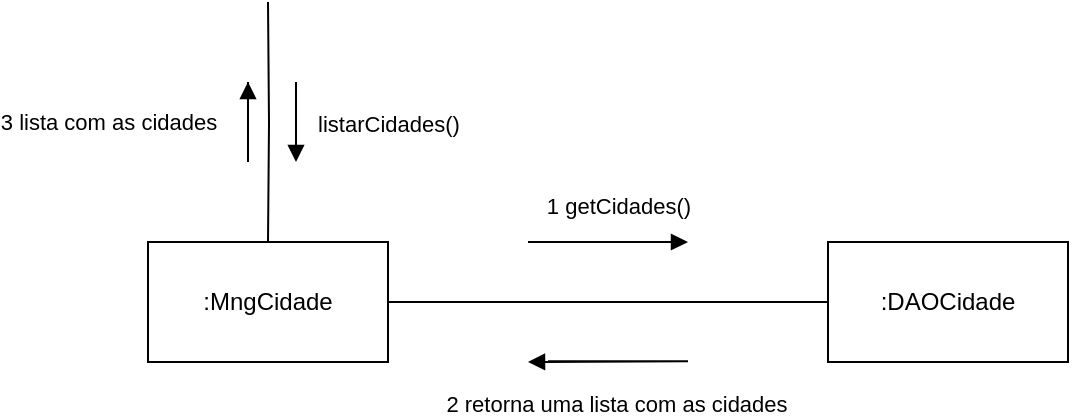 <mxfile version="24.7.7" pages="10">
  <diagram id="5zzG0JV8Nk7geoMTUrKs" name="listarCidades">
    <mxGraphModel dx="639" dy="517" grid="1" gridSize="10" guides="1" tooltips="1" connect="1" arrows="1" fold="1" page="1" pageScale="1" pageWidth="827" pageHeight="1169" math="0" shadow="0">
      <root>
        <mxCell id="0" />
        <mxCell id="1" parent="0" />
        <mxCell id="dj3vKbC7u6DYyHgSpXgB-1" value=":DAOCidade" style="rounded=0;whiteSpace=wrap;html=1;" vertex="1" parent="1">
          <mxGeometry x="680" y="440" width="120" height="60" as="geometry" />
        </mxCell>
        <mxCell id="dj3vKbC7u6DYyHgSpXgB-4" style="edgeStyle=orthogonalEdgeStyle;shape=connector;rounded=0;orthogonalLoop=1;jettySize=auto;html=1;strokeColor=default;align=center;verticalAlign=middle;fontFamily=Helvetica;fontSize=11;fontColor=default;labelBackgroundColor=default;endArrow=none;" edge="1" parent="1" source="dj3vKbC7u6DYyHgSpXgB-8" target="dj3vKbC7u6DYyHgSpXgB-1">
          <mxGeometry relative="1" as="geometry" />
        </mxCell>
        <mxCell id="dj3vKbC7u6DYyHgSpXgB-6" value="" style="group" vertex="1" connectable="0" parent="1">
          <mxGeometry x="340" y="320" width="120" height="180" as="geometry" />
        </mxCell>
        <mxCell id="dj3vKbC7u6DYyHgSpXgB-7" style="edgeStyle=orthogonalEdgeStyle;shape=connector;rounded=0;orthogonalLoop=1;jettySize=auto;html=1;strokeColor=default;align=center;verticalAlign=middle;fontFamily=Helvetica;fontSize=11;fontColor=default;labelBackgroundColor=default;endArrow=none;" edge="1" parent="dj3vKbC7u6DYyHgSpXgB-6" target="dj3vKbC7u6DYyHgSpXgB-8">
          <mxGeometry relative="1" as="geometry">
            <mxPoint x="60" as="sourcePoint" />
            <Array as="points" />
          </mxGeometry>
        </mxCell>
        <mxCell id="dj3vKbC7u6DYyHgSpXgB-8" value="&lt;div&gt;:MngCidade&lt;br&gt;&lt;/div&gt;" style="rounded=0;whiteSpace=wrap;html=1;" vertex="1" parent="dj3vKbC7u6DYyHgSpXgB-6">
          <mxGeometry y="120" width="120" height="60" as="geometry" />
        </mxCell>
        <mxCell id="dj3vKbC7u6DYyHgSpXgB-9" value="" style="endArrow=block;html=1;rounded=0;strokeColor=default;align=center;verticalAlign=middle;fontFamily=Helvetica;fontSize=11;fontColor=default;labelBackgroundColor=default;" edge="1" parent="dj3vKbC7u6DYyHgSpXgB-6">
          <mxGeometry width="50" height="50" relative="1" as="geometry">
            <mxPoint x="74" y="40" as="sourcePoint" />
            <mxPoint x="74" y="80" as="targetPoint" />
          </mxGeometry>
        </mxCell>
        <mxCell id="dj3vKbC7u6DYyHgSpXgB-10" value="listarCidades()" style="edgeLabel;html=1;align=center;verticalAlign=middle;resizable=0;points=[];fontFamily=Helvetica;fontSize=11;fontColor=default;labelBackgroundColor=default;" vertex="1" connectable="0" parent="dj3vKbC7u6DYyHgSpXgB-9">
          <mxGeometry x="-0.279" y="-1" relative="1" as="geometry">
            <mxPoint x="47" y="6" as="offset" />
          </mxGeometry>
        </mxCell>
        <mxCell id="zFyR8AswWAWkfd3C94d1-5" value="" style="endArrow=block;html=1;rounded=0;strokeColor=default;align=center;verticalAlign=middle;fontFamily=Helvetica;fontSize=11;fontColor=default;labelBackgroundColor=default;" edge="1" parent="dj3vKbC7u6DYyHgSpXgB-6">
          <mxGeometry width="50" height="50" relative="1" as="geometry">
            <mxPoint x="50" y="40" as="sourcePoint" />
            <mxPoint x="50" y="40" as="targetPoint" />
            <Array as="points">
              <mxPoint x="50" y="80" />
            </Array>
          </mxGeometry>
        </mxCell>
        <mxCell id="zFyR8AswWAWkfd3C94d1-6" value="&lt;div align=&quot;justify&quot;&gt;3 lista com as cidades&lt;/div&gt;" style="edgeLabel;html=1;align=center;verticalAlign=middle;resizable=0;points=[];fontFamily=Helvetica;fontSize=11;fontColor=default;labelBackgroundColor=default;" vertex="1" connectable="0" parent="zFyR8AswWAWkfd3C94d1-5">
          <mxGeometry x="-0.279" y="-1" relative="1" as="geometry">
            <mxPoint x="-69" y="-9" as="offset" />
          </mxGeometry>
        </mxCell>
        <mxCell id="dj3vKbC7u6DYyHgSpXgB-15" value="" style="endArrow=block;html=1;rounded=0;strokeColor=default;align=center;verticalAlign=middle;fontFamily=Helvetica;fontSize=11;fontColor=default;labelBackgroundColor=default;" edge="1" parent="1">
          <mxGeometry width="50" height="50" relative="1" as="geometry">
            <mxPoint x="530" y="440" as="sourcePoint" />
            <mxPoint x="610" y="440" as="targetPoint" />
          </mxGeometry>
        </mxCell>
        <mxCell id="dj3vKbC7u6DYyHgSpXgB-16" value="1 getCidades()" style="edgeLabel;html=1;align=center;verticalAlign=middle;resizable=0;points=[];fontFamily=Helvetica;fontSize=11;fontColor=default;labelBackgroundColor=default;rotation=0;" vertex="1" connectable="0" parent="dj3vKbC7u6DYyHgSpXgB-15">
          <mxGeometry x="-0.279" y="-1" relative="1" as="geometry">
            <mxPoint x="16" y="-19" as="offset" />
          </mxGeometry>
        </mxCell>
        <mxCell id="zFyR8AswWAWkfd3C94d1-1" value="" style="endArrow=block;html=1;rounded=0;strokeColor=default;align=center;verticalAlign=middle;fontFamily=Helvetica;fontSize=11;fontColor=default;labelBackgroundColor=default;" edge="1" parent="1">
          <mxGeometry width="50" height="50" relative="1" as="geometry">
            <mxPoint x="540" y="499.67" as="sourcePoint" />
            <mxPoint x="530" y="500" as="targetPoint" />
            <Array as="points">
              <mxPoint x="610" y="499.67" />
            </Array>
          </mxGeometry>
        </mxCell>
        <mxCell id="zFyR8AswWAWkfd3C94d1-2" value="&lt;div&gt;2 retorna uma lista com as cidades&lt;/div&gt;" style="edgeLabel;html=1;align=center;verticalAlign=middle;resizable=0;points=[];fontFamily=Helvetica;fontSize=11;fontColor=default;labelBackgroundColor=default;rotation=0;" vertex="1" connectable="0" parent="zFyR8AswWAWkfd3C94d1-1">
          <mxGeometry x="-0.279" y="-1" relative="1" as="geometry">
            <mxPoint x="-20" y="20" as="offset" />
          </mxGeometry>
        </mxCell>
      </root>
    </mxGraphModel>
  </diagram>
  <diagram name="Criar Operador" id="feTvoyzDVtde21yJjW31">
    <mxGraphModel dx="639" dy="517" grid="1" gridSize="10" guides="1" tooltips="1" connect="1" arrows="1" fold="1" page="1" pageScale="1" pageWidth="827" pageHeight="1169" math="0" shadow="0">
      <root>
        <mxCell id="0" />
        <mxCell id="1" parent="0" />
        <mxCell id="czfDMusSNPqsPS4ek511-2" value=":DAOOperador" style="rounded=0;whiteSpace=wrap;html=1;" vertex="1" parent="1">
          <mxGeometry x="680" y="440" width="120" height="60" as="geometry" />
        </mxCell>
        <mxCell id="czfDMusSNPqsPS4ek511-12" style="edgeStyle=orthogonalEdgeStyle;shape=connector;rounded=0;orthogonalLoop=1;jettySize=auto;html=1;strokeColor=default;align=center;verticalAlign=middle;fontFamily=Helvetica;fontSize=11;fontColor=default;labelBackgroundColor=default;endArrow=none;" edge="1" parent="1" source="czfDMusSNPqsPS4ek511-3" target="czfDMusSNPqsPS4ek511-4">
          <mxGeometry relative="1" as="geometry" />
        </mxCell>
        <mxCell id="czfDMusSNPqsPS4ek511-3" value=":Operador" style="rounded=0;whiteSpace=wrap;html=1;" vertex="1" parent="1">
          <mxGeometry x="340" y="640" width="120" height="60" as="geometry" />
        </mxCell>
        <mxCell id="czfDMusSNPqsPS4ek511-10" style="edgeStyle=orthogonalEdgeStyle;shape=connector;rounded=0;orthogonalLoop=1;jettySize=auto;html=1;strokeColor=default;align=center;verticalAlign=middle;fontFamily=Helvetica;fontSize=11;fontColor=default;labelBackgroundColor=default;endArrow=none;" edge="1" parent="1" source="czfDMusSNPqsPS4ek511-4" target="czfDMusSNPqsPS4ek511-2">
          <mxGeometry relative="1" as="geometry" />
        </mxCell>
        <mxCell id="czfDMusSNPqsPS4ek511-21" style="edgeStyle=orthogonalEdgeStyle;shape=connector;rounded=0;orthogonalLoop=1;jettySize=auto;html=1;strokeColor=default;align=center;verticalAlign=middle;fontFamily=Helvetica;fontSize=11;fontColor=default;labelBackgroundColor=default;endArrow=none;" edge="1" parent="1" source="czfDMusSNPqsPS4ek511-19" target="czfDMusSNPqsPS4ek511-4">
          <mxGeometry relative="1" as="geometry" />
        </mxCell>
        <mxCell id="czfDMusSNPqsPS4ek511-19" value="&lt;div&gt;zod:DataValidador&lt;/div&gt;" style="rounded=0;whiteSpace=wrap;html=1;" vertex="1" parent="1">
          <mxGeometry y="440" width="120" height="60" as="geometry" />
        </mxCell>
        <mxCell id="czfDMusSNPqsPS4ek511-22" value="" style="group" vertex="1" connectable="0" parent="1">
          <mxGeometry x="340" y="320" width="120" height="180" as="geometry" />
        </mxCell>
        <mxCell id="czfDMusSNPqsPS4ek511-9" style="edgeStyle=orthogonalEdgeStyle;shape=connector;rounded=0;orthogonalLoop=1;jettySize=auto;html=1;strokeColor=default;align=center;verticalAlign=middle;fontFamily=Helvetica;fontSize=11;fontColor=default;labelBackgroundColor=default;endArrow=none;" edge="1" parent="czfDMusSNPqsPS4ek511-22" target="czfDMusSNPqsPS4ek511-4">
          <mxGeometry relative="1" as="geometry">
            <mxPoint x="60" as="sourcePoint" />
            <Array as="points" />
          </mxGeometry>
        </mxCell>
        <mxCell id="czfDMusSNPqsPS4ek511-4" value="&lt;div&gt;:MngOperador&lt;/div&gt;" style="rounded=0;whiteSpace=wrap;html=1;" vertex="1" parent="czfDMusSNPqsPS4ek511-22">
          <mxGeometry y="120" width="120" height="60" as="geometry" />
        </mxCell>
        <mxCell id="czfDMusSNPqsPS4ek511-17" value="" style="endArrow=block;html=1;rounded=0;strokeColor=default;align=center;verticalAlign=middle;fontFamily=Helvetica;fontSize=11;fontColor=default;labelBackgroundColor=default;" edge="1" parent="czfDMusSNPqsPS4ek511-22">
          <mxGeometry width="50" height="50" relative="1" as="geometry">
            <mxPoint x="74" y="40" as="sourcePoint" />
            <mxPoint x="74" y="80" as="targetPoint" />
          </mxGeometry>
        </mxCell>
        <mxCell id="czfDMusSNPqsPS4ek511-18" value="&amp;nbsp;cadastrarOperador(nome, email, senha, permissoes, cidade)" style="edgeLabel;html=1;align=center;verticalAlign=middle;resizable=0;points=[];fontFamily=Helvetica;fontSize=11;fontColor=default;labelBackgroundColor=default;" vertex="1" connectable="0" parent="czfDMusSNPqsPS4ek511-17">
          <mxGeometry x="-0.279" y="-1" relative="1" as="geometry">
            <mxPoint x="161" y="6" as="offset" />
          </mxGeometry>
        </mxCell>
        <mxCell id="czfDMusSNPqsPS4ek511-27" value="" style="endArrow=block;html=1;rounded=0;strokeColor=default;align=center;verticalAlign=middle;fontFamily=Helvetica;fontSize=11;fontColor=default;labelBackgroundColor=default;" edge="1" parent="1">
          <mxGeometry width="50" height="50" relative="1" as="geometry">
            <mxPoint x="190" y="500" as="sourcePoint" />
            <mxPoint x="270" y="500" as="targetPoint" />
          </mxGeometry>
        </mxCell>
        <mxCell id="czfDMusSNPqsPS4ek511-28" value="1.1 retorna à validação dos dados" style="edgeLabel;html=1;align=center;verticalAlign=middle;resizable=0;points=[];fontFamily=Helvetica;fontSize=11;fontColor=default;labelBackgroundColor=default;" vertex="1" connectable="0" parent="czfDMusSNPqsPS4ek511-27">
          <mxGeometry x="-0.279" y="-1" relative="1" as="geometry">
            <mxPoint x="11" y="19" as="offset" />
          </mxGeometry>
        </mxCell>
        <mxCell id="czfDMusSNPqsPS4ek511-29" value="" style="endArrow=block;html=1;rounded=0;strokeColor=default;align=center;verticalAlign=middle;fontFamily=Helvetica;fontSize=11;fontColor=default;labelBackgroundColor=default;" edge="1" parent="1">
          <mxGeometry width="50" height="50" relative="1" as="geometry">
            <mxPoint x="270" y="439.43" as="sourcePoint" />
            <mxPoint x="190" y="439.43" as="targetPoint" />
          </mxGeometry>
        </mxCell>
        <mxCell id="czfDMusSNPqsPS4ek511-30" value="1 validarDados(nome, email, senha, permissões, cidade)" style="edgeLabel;html=1;align=center;verticalAlign=middle;resizable=0;points=[];fontFamily=Helvetica;fontSize=11;fontColor=default;labelBackgroundColor=default;" vertex="1" connectable="0" parent="czfDMusSNPqsPS4ek511-29">
          <mxGeometry x="-0.279" y="-1" relative="1" as="geometry">
            <mxPoint x="-16" y="-19" as="offset" />
          </mxGeometry>
        </mxCell>
        <mxCell id="czfDMusSNPqsPS4ek511-31" value="" style="endArrow=block;html=1;rounded=0;strokeColor=default;align=center;verticalAlign=middle;fontFamily=Helvetica;fontSize=11;fontColor=default;labelBackgroundColor=default;" edge="1" parent="1">
          <mxGeometry width="50" height="50" relative="1" as="geometry">
            <mxPoint x="530" y="439.67" as="sourcePoint" />
            <mxPoint x="610" y="439.67" as="targetPoint" />
          </mxGeometry>
        </mxCell>
        <mxCell id="czfDMusSNPqsPS4ek511-32" value="2 op = criar()" style="edgeLabel;html=1;align=center;verticalAlign=middle;resizable=0;points=[];fontFamily=Helvetica;fontSize=11;fontColor=default;labelBackgroundColor=default;rotation=0;" vertex="1" connectable="0" parent="czfDMusSNPqsPS4ek511-31">
          <mxGeometry x="-0.279" y="-1" relative="1" as="geometry">
            <mxPoint x="16" y="-19" as="offset" />
          </mxGeometry>
        </mxCell>
        <mxCell id="czfDMusSNPqsPS4ek511-33" value="" style="endArrow=block;html=1;rounded=0;strokeColor=default;align=center;verticalAlign=middle;fontFamily=Helvetica;fontSize=11;fontColor=default;labelBackgroundColor=default;" edge="1" parent="1">
          <mxGeometry width="50" height="50" relative="1" as="geometry">
            <mxPoint x="440" y="530" as="sourcePoint" />
            <mxPoint x="440" y="610" as="targetPoint" />
          </mxGeometry>
        </mxCell>
        <mxCell id="czfDMusSNPqsPS4ek511-35" value="&lt;div align=&quot;justify&quot;&gt;3 &lt;span data-lucid-content=&quot;{&amp;quot;t&amp;quot;:&amp;quot;+ getNome(): String \n+ setNome(nome: String): void\n+ getEmail(): String \n+ setEmail(email: String): void\n+ getSenha(): String\n+ setSenha(senha: String): void\n+ getNivel(): String\n+ setNivel(nivel: String): void   &amp;quot;,&amp;quot;m&amp;quot;:[{&amp;quot;s&amp;quot;:0,&amp;quot;n&amp;quot;:&amp;quot;a&amp;quot;,&amp;quot;v&amp;quot;:&amp;quot;left&amp;quot;},{&amp;quot;s&amp;quot;:21,&amp;quot;n&amp;quot;:&amp;quot;a&amp;quot;,&amp;quot;v&amp;quot;:&amp;quot;left&amp;quot;},{&amp;quot;s&amp;quot;:51,&amp;quot;n&amp;quot;:&amp;quot;a&amp;quot;,&amp;quot;v&amp;quot;:&amp;quot;left&amp;quot;},{&amp;quot;s&amp;quot;:73,&amp;quot;n&amp;quot;:&amp;quot;a&amp;quot;,&amp;quot;v&amp;quot;:&amp;quot;left&amp;quot;},{&amp;quot;s&amp;quot;:105,&amp;quot;n&amp;quot;:&amp;quot;a&amp;quot;,&amp;quot;v&amp;quot;:&amp;quot;left&amp;quot;},{&amp;quot;s&amp;quot;:126,&amp;quot;n&amp;quot;:&amp;quot;a&amp;quot;,&amp;quot;v&amp;quot;:&amp;quot;left&amp;quot;},{&amp;quot;s&amp;quot;:158,&amp;quot;n&amp;quot;:&amp;quot;a&amp;quot;,&amp;quot;v&amp;quot;:&amp;quot;left&amp;quot;},{&amp;quot;s&amp;quot;:179,&amp;quot;n&amp;quot;:&amp;quot;a&amp;quot;,&amp;quot;v&amp;quot;:&amp;quot;left&amp;quot;}]}&quot; data-lucid-type=&quot;application/vnd.lucid.text&quot;&gt;&lt;span&gt;setNome(nome)&lt;/span&gt;&lt;span&gt;&lt;/span&gt;&lt;span&gt;&lt;br&gt;&lt;/span&gt;&lt;/span&gt;&lt;/div&gt;&lt;div align=&quot;justify&quot;&gt;&lt;span data-lucid-content=&quot;{&amp;quot;t&amp;quot;:&amp;quot;+ getNome(): String \n+ setNome(nome: String): void\n+ getEmail(): String \n+ setEmail(email: String): void\n+ getSenha(): String\n+ setSenha(senha: String): void\n+ getNivel(): String\n+ setNivel(nivel: String): void   &amp;quot;,&amp;quot;m&amp;quot;:[{&amp;quot;s&amp;quot;:0,&amp;quot;n&amp;quot;:&amp;quot;a&amp;quot;,&amp;quot;v&amp;quot;:&amp;quot;left&amp;quot;},{&amp;quot;s&amp;quot;:21,&amp;quot;n&amp;quot;:&amp;quot;a&amp;quot;,&amp;quot;v&amp;quot;:&amp;quot;left&amp;quot;},{&amp;quot;s&amp;quot;:51,&amp;quot;n&amp;quot;:&amp;quot;a&amp;quot;,&amp;quot;v&amp;quot;:&amp;quot;left&amp;quot;},{&amp;quot;s&amp;quot;:73,&amp;quot;n&amp;quot;:&amp;quot;a&amp;quot;,&amp;quot;v&amp;quot;:&amp;quot;left&amp;quot;},{&amp;quot;s&amp;quot;:105,&amp;quot;n&amp;quot;:&amp;quot;a&amp;quot;,&amp;quot;v&amp;quot;:&amp;quot;left&amp;quot;},{&amp;quot;s&amp;quot;:126,&amp;quot;n&amp;quot;:&amp;quot;a&amp;quot;,&amp;quot;v&amp;quot;:&amp;quot;left&amp;quot;},{&amp;quot;s&amp;quot;:158,&amp;quot;n&amp;quot;:&amp;quot;a&amp;quot;,&amp;quot;v&amp;quot;:&amp;quot;left&amp;quot;},{&amp;quot;s&amp;quot;:179,&amp;quot;n&amp;quot;:&amp;quot;a&amp;quot;,&amp;quot;v&amp;quot;:&amp;quot;left&amp;quot;}]}&quot; data-lucid-type=&quot;application/vnd.lucid.text&quot;&gt;&lt;span&gt;4 setEmail(email)&lt;/span&gt;&lt;span&gt;&lt;/span&gt;&lt;/span&gt;&lt;/div&gt;&lt;div align=&quot;justify&quot;&gt;&lt;span data-lucid-content=&quot;{&amp;quot;t&amp;quot;:&amp;quot;+ getNome(): String \n+ setNome(nome: String): void\n+ getEmail(): String \n+ setEmail(email: String): void\n+ getSenha(): String\n+ setSenha(senha: String): void\n+ getNivel(): String\n+ setNivel(nivel: String): void   &amp;quot;,&amp;quot;m&amp;quot;:[{&amp;quot;s&amp;quot;:0,&amp;quot;n&amp;quot;:&amp;quot;a&amp;quot;,&amp;quot;v&amp;quot;:&amp;quot;left&amp;quot;},{&amp;quot;s&amp;quot;:21,&amp;quot;n&amp;quot;:&amp;quot;a&amp;quot;,&amp;quot;v&amp;quot;:&amp;quot;left&amp;quot;},{&amp;quot;s&amp;quot;:51,&amp;quot;n&amp;quot;:&amp;quot;a&amp;quot;,&amp;quot;v&amp;quot;:&amp;quot;left&amp;quot;},{&amp;quot;s&amp;quot;:73,&amp;quot;n&amp;quot;:&amp;quot;a&amp;quot;,&amp;quot;v&amp;quot;:&amp;quot;left&amp;quot;},{&amp;quot;s&amp;quot;:105,&amp;quot;n&amp;quot;:&amp;quot;a&amp;quot;,&amp;quot;v&amp;quot;:&amp;quot;left&amp;quot;},{&amp;quot;s&amp;quot;:126,&amp;quot;n&amp;quot;:&amp;quot;a&amp;quot;,&amp;quot;v&amp;quot;:&amp;quot;left&amp;quot;},{&amp;quot;s&amp;quot;:158,&amp;quot;n&amp;quot;:&amp;quot;a&amp;quot;,&amp;quot;v&amp;quot;:&amp;quot;left&amp;quot;},{&amp;quot;s&amp;quot;:179,&amp;quot;n&amp;quot;:&amp;quot;a&amp;quot;,&amp;quot;v&amp;quot;:&amp;quot;left&amp;quot;}]}&quot; data-lucid-type=&quot;application/vnd.lucid.text&quot;&gt;&lt;span&gt;&lt;/span&gt;&lt;/span&gt;&lt;/div&gt;&lt;div align=&quot;justify&quot;&gt;&lt;span data-lucid-content=&quot;{&amp;quot;t&amp;quot;:&amp;quot;+ getNome(): String \n+ setNome(nome: String): void\n+ getEmail(): String \n+ setEmail(email: String): void\n+ getSenha(): String\n+ setSenha(senha: String): void\n+ getNivel(): String\n+ setNivel(nivel: String): void   &amp;quot;,&amp;quot;m&amp;quot;:[{&amp;quot;s&amp;quot;:0,&amp;quot;n&amp;quot;:&amp;quot;a&amp;quot;,&amp;quot;v&amp;quot;:&amp;quot;left&amp;quot;},{&amp;quot;s&amp;quot;:21,&amp;quot;n&amp;quot;:&amp;quot;a&amp;quot;,&amp;quot;v&amp;quot;:&amp;quot;left&amp;quot;},{&amp;quot;s&amp;quot;:51,&amp;quot;n&amp;quot;:&amp;quot;a&amp;quot;,&amp;quot;v&amp;quot;:&amp;quot;left&amp;quot;},{&amp;quot;s&amp;quot;:73,&amp;quot;n&amp;quot;:&amp;quot;a&amp;quot;,&amp;quot;v&amp;quot;:&amp;quot;left&amp;quot;},{&amp;quot;s&amp;quot;:105,&amp;quot;n&amp;quot;:&amp;quot;a&amp;quot;,&amp;quot;v&amp;quot;:&amp;quot;left&amp;quot;},{&amp;quot;s&amp;quot;:126,&amp;quot;n&amp;quot;:&amp;quot;a&amp;quot;,&amp;quot;v&amp;quot;:&amp;quot;left&amp;quot;},{&amp;quot;s&amp;quot;:158,&amp;quot;n&amp;quot;:&amp;quot;a&amp;quot;,&amp;quot;v&amp;quot;:&amp;quot;left&amp;quot;},{&amp;quot;s&amp;quot;:179,&amp;quot;n&amp;quot;:&amp;quot;a&amp;quot;,&amp;quot;v&amp;quot;:&amp;quot;left&amp;quot;}]}&quot; data-lucid-type=&quot;application/vnd.lucid.text&quot;&gt;&lt;span&gt;5 setSenha(senha)&lt;/span&gt;&lt;span&gt;&lt;/span&gt;&lt;/span&gt;&lt;br&gt;&lt;span data-lucid-content=&quot;{&amp;quot;t&amp;quot;:&amp;quot;+ getNome(): String \n+ setNome(nome: String): void\n+ getEmail(): String \n+ setEmail(email: String): void\n+ getSenha(): String\n+ setSenha(senha: String): void\n+ getNivel(): String\n+ setNivel(nivel: String): void   &amp;quot;,&amp;quot;m&amp;quot;:[{&amp;quot;s&amp;quot;:0,&amp;quot;n&amp;quot;:&amp;quot;a&amp;quot;,&amp;quot;v&amp;quot;:&amp;quot;left&amp;quot;},{&amp;quot;s&amp;quot;:21,&amp;quot;n&amp;quot;:&amp;quot;a&amp;quot;,&amp;quot;v&amp;quot;:&amp;quot;left&amp;quot;},{&amp;quot;s&amp;quot;:51,&amp;quot;n&amp;quot;:&amp;quot;a&amp;quot;,&amp;quot;v&amp;quot;:&amp;quot;left&amp;quot;},{&amp;quot;s&amp;quot;:73,&amp;quot;n&amp;quot;:&amp;quot;a&amp;quot;,&amp;quot;v&amp;quot;:&amp;quot;left&amp;quot;},{&amp;quot;s&amp;quot;:105,&amp;quot;n&amp;quot;:&amp;quot;a&amp;quot;,&amp;quot;v&amp;quot;:&amp;quot;left&amp;quot;},{&amp;quot;s&amp;quot;:126,&amp;quot;n&amp;quot;:&amp;quot;a&amp;quot;,&amp;quot;v&amp;quot;:&amp;quot;left&amp;quot;},{&amp;quot;s&amp;quot;:158,&amp;quot;n&amp;quot;:&amp;quot;a&amp;quot;,&amp;quot;v&amp;quot;:&amp;quot;left&amp;quot;},{&amp;quot;s&amp;quot;:179,&amp;quot;n&amp;quot;:&amp;quot;a&amp;quot;,&amp;quot;v&amp;quot;:&amp;quot;left&amp;quot;}]}&quot; data-lucid-type=&quot;application/vnd.lucid.text&quot;&gt;&lt;span&gt;&lt;/span&gt;&lt;span&gt;6 setPermissoes(permissoes)   &lt;/span&gt;&lt;/span&gt;&lt;/div&gt;" style="edgeLabel;html=1;align=left;verticalAlign=middle;resizable=0;points=[];fontFamily=Helvetica;fontSize=11;fontColor=default;labelBackgroundColor=default;" vertex="1" connectable="0" parent="czfDMusSNPqsPS4ek511-33">
          <mxGeometry x="-0.425" y="-1" relative="1" as="geometry">
            <mxPoint x="11" y="17" as="offset" />
          </mxGeometry>
        </mxCell>
        <mxCell id="_luIgHaWr85krL77kOE6-1" value="" style="endArrow=block;html=1;rounded=0;strokeColor=default;align=center;verticalAlign=middle;fontFamily=Helvetica;fontSize=11;fontColor=default;labelBackgroundColor=default;" edge="1" parent="1">
          <mxGeometry width="50" height="50" relative="1" as="geometry">
            <mxPoint x="440" y="530" as="sourcePoint" />
            <mxPoint x="440" y="610" as="targetPoint" />
          </mxGeometry>
        </mxCell>
        <mxCell id="_luIgHaWr85krL77kOE6-2" value="&lt;div align=&quot;justify&quot;&gt;3 &lt;span data-lucid-content=&quot;{&amp;quot;t&amp;quot;:&amp;quot;+ getNome(): String \n+ setNome(nome: String): void\n+ getEmail(): String \n+ setEmail(email: String): void\n+ getSenha(): String\n+ setSenha(senha: String): void\n+ getNivel(): String\n+ setNivel(nivel: String): void   &amp;quot;,&amp;quot;m&amp;quot;:[{&amp;quot;s&amp;quot;:0,&amp;quot;n&amp;quot;:&amp;quot;a&amp;quot;,&amp;quot;v&amp;quot;:&amp;quot;left&amp;quot;},{&amp;quot;s&amp;quot;:21,&amp;quot;n&amp;quot;:&amp;quot;a&amp;quot;,&amp;quot;v&amp;quot;:&amp;quot;left&amp;quot;},{&amp;quot;s&amp;quot;:51,&amp;quot;n&amp;quot;:&amp;quot;a&amp;quot;,&amp;quot;v&amp;quot;:&amp;quot;left&amp;quot;},{&amp;quot;s&amp;quot;:73,&amp;quot;n&amp;quot;:&amp;quot;a&amp;quot;,&amp;quot;v&amp;quot;:&amp;quot;left&amp;quot;},{&amp;quot;s&amp;quot;:105,&amp;quot;n&amp;quot;:&amp;quot;a&amp;quot;,&amp;quot;v&amp;quot;:&amp;quot;left&amp;quot;},{&amp;quot;s&amp;quot;:126,&amp;quot;n&amp;quot;:&amp;quot;a&amp;quot;,&amp;quot;v&amp;quot;:&amp;quot;left&amp;quot;},{&amp;quot;s&amp;quot;:158,&amp;quot;n&amp;quot;:&amp;quot;a&amp;quot;,&amp;quot;v&amp;quot;:&amp;quot;left&amp;quot;},{&amp;quot;s&amp;quot;:179,&amp;quot;n&amp;quot;:&amp;quot;a&amp;quot;,&amp;quot;v&amp;quot;:&amp;quot;left&amp;quot;}]}&quot; data-lucid-type=&quot;application/vnd.lucid.text&quot;&gt;&lt;span&gt;setNome(nome)&lt;/span&gt;&lt;span&gt;&lt;/span&gt;&lt;span&gt;&lt;br&gt;&lt;/span&gt;&lt;/span&gt;&lt;/div&gt;&lt;div align=&quot;justify&quot;&gt;&lt;span data-lucid-content=&quot;{&amp;quot;t&amp;quot;:&amp;quot;+ getNome(): String \n+ setNome(nome: String): void\n+ getEmail(): String \n+ setEmail(email: String): void\n+ getSenha(): String\n+ setSenha(senha: String): void\n+ getNivel(): String\n+ setNivel(nivel: String): void   &amp;quot;,&amp;quot;m&amp;quot;:[{&amp;quot;s&amp;quot;:0,&amp;quot;n&amp;quot;:&amp;quot;a&amp;quot;,&amp;quot;v&amp;quot;:&amp;quot;left&amp;quot;},{&amp;quot;s&amp;quot;:21,&amp;quot;n&amp;quot;:&amp;quot;a&amp;quot;,&amp;quot;v&amp;quot;:&amp;quot;left&amp;quot;},{&amp;quot;s&amp;quot;:51,&amp;quot;n&amp;quot;:&amp;quot;a&amp;quot;,&amp;quot;v&amp;quot;:&amp;quot;left&amp;quot;},{&amp;quot;s&amp;quot;:73,&amp;quot;n&amp;quot;:&amp;quot;a&amp;quot;,&amp;quot;v&amp;quot;:&amp;quot;left&amp;quot;},{&amp;quot;s&amp;quot;:105,&amp;quot;n&amp;quot;:&amp;quot;a&amp;quot;,&amp;quot;v&amp;quot;:&amp;quot;left&amp;quot;},{&amp;quot;s&amp;quot;:126,&amp;quot;n&amp;quot;:&amp;quot;a&amp;quot;,&amp;quot;v&amp;quot;:&amp;quot;left&amp;quot;},{&amp;quot;s&amp;quot;:158,&amp;quot;n&amp;quot;:&amp;quot;a&amp;quot;,&amp;quot;v&amp;quot;:&amp;quot;left&amp;quot;},{&amp;quot;s&amp;quot;:179,&amp;quot;n&amp;quot;:&amp;quot;a&amp;quot;,&amp;quot;v&amp;quot;:&amp;quot;left&amp;quot;}]}&quot; data-lucid-type=&quot;application/vnd.lucid.text&quot;&gt;&lt;span&gt;4 setEmail(email)&lt;/span&gt;&lt;span&gt;&lt;/span&gt;&lt;/span&gt;&lt;/div&gt;&lt;div align=&quot;justify&quot;&gt;&lt;span data-lucid-content=&quot;{&amp;quot;t&amp;quot;:&amp;quot;+ getNome(): String \n+ setNome(nome: String): void\n+ getEmail(): String \n+ setEmail(email: String): void\n+ getSenha(): String\n+ setSenha(senha: String): void\n+ getNivel(): String\n+ setNivel(nivel: String): void   &amp;quot;,&amp;quot;m&amp;quot;:[{&amp;quot;s&amp;quot;:0,&amp;quot;n&amp;quot;:&amp;quot;a&amp;quot;,&amp;quot;v&amp;quot;:&amp;quot;left&amp;quot;},{&amp;quot;s&amp;quot;:21,&amp;quot;n&amp;quot;:&amp;quot;a&amp;quot;,&amp;quot;v&amp;quot;:&amp;quot;left&amp;quot;},{&amp;quot;s&amp;quot;:51,&amp;quot;n&amp;quot;:&amp;quot;a&amp;quot;,&amp;quot;v&amp;quot;:&amp;quot;left&amp;quot;},{&amp;quot;s&amp;quot;:73,&amp;quot;n&amp;quot;:&amp;quot;a&amp;quot;,&amp;quot;v&amp;quot;:&amp;quot;left&amp;quot;},{&amp;quot;s&amp;quot;:105,&amp;quot;n&amp;quot;:&amp;quot;a&amp;quot;,&amp;quot;v&amp;quot;:&amp;quot;left&amp;quot;},{&amp;quot;s&amp;quot;:126,&amp;quot;n&amp;quot;:&amp;quot;a&amp;quot;,&amp;quot;v&amp;quot;:&amp;quot;left&amp;quot;},{&amp;quot;s&amp;quot;:158,&amp;quot;n&amp;quot;:&amp;quot;a&amp;quot;,&amp;quot;v&amp;quot;:&amp;quot;left&amp;quot;},{&amp;quot;s&amp;quot;:179,&amp;quot;n&amp;quot;:&amp;quot;a&amp;quot;,&amp;quot;v&amp;quot;:&amp;quot;left&amp;quot;}]}&quot; data-lucid-type=&quot;application/vnd.lucid.text&quot;&gt;&lt;span&gt;&lt;/span&gt;&lt;/span&gt;&lt;/div&gt;&lt;div align=&quot;justify&quot;&gt;&lt;span data-lucid-content=&quot;{&amp;quot;t&amp;quot;:&amp;quot;+ getNome(): String \n+ setNome(nome: String): void\n+ getEmail(): String \n+ setEmail(email: String): void\n+ getSenha(): String\n+ setSenha(senha: String): void\n+ getNivel(): String\n+ setNivel(nivel: String): void   &amp;quot;,&amp;quot;m&amp;quot;:[{&amp;quot;s&amp;quot;:0,&amp;quot;n&amp;quot;:&amp;quot;a&amp;quot;,&amp;quot;v&amp;quot;:&amp;quot;left&amp;quot;},{&amp;quot;s&amp;quot;:21,&amp;quot;n&amp;quot;:&amp;quot;a&amp;quot;,&amp;quot;v&amp;quot;:&amp;quot;left&amp;quot;},{&amp;quot;s&amp;quot;:51,&amp;quot;n&amp;quot;:&amp;quot;a&amp;quot;,&amp;quot;v&amp;quot;:&amp;quot;left&amp;quot;},{&amp;quot;s&amp;quot;:73,&amp;quot;n&amp;quot;:&amp;quot;a&amp;quot;,&amp;quot;v&amp;quot;:&amp;quot;left&amp;quot;},{&amp;quot;s&amp;quot;:105,&amp;quot;n&amp;quot;:&amp;quot;a&amp;quot;,&amp;quot;v&amp;quot;:&amp;quot;left&amp;quot;},{&amp;quot;s&amp;quot;:126,&amp;quot;n&amp;quot;:&amp;quot;a&amp;quot;,&amp;quot;v&amp;quot;:&amp;quot;left&amp;quot;},{&amp;quot;s&amp;quot;:158,&amp;quot;n&amp;quot;:&amp;quot;a&amp;quot;,&amp;quot;v&amp;quot;:&amp;quot;left&amp;quot;},{&amp;quot;s&amp;quot;:179,&amp;quot;n&amp;quot;:&amp;quot;a&amp;quot;,&amp;quot;v&amp;quot;:&amp;quot;left&amp;quot;}]}&quot; data-lucid-type=&quot;application/vnd.lucid.text&quot;&gt;&lt;span&gt;5 setSenha(senha)&lt;/span&gt;&lt;span&gt;&lt;/span&gt;&lt;/span&gt;&lt;br&gt;&lt;span data-lucid-content=&quot;{&amp;quot;t&amp;quot;:&amp;quot;+ getNome(): String \n+ setNome(nome: String): void\n+ getEmail(): String \n+ setEmail(email: String): void\n+ getSenha(): String\n+ setSenha(senha: String): void\n+ getNivel(): String\n+ setNivel(nivel: String): void   &amp;quot;,&amp;quot;m&amp;quot;:[{&amp;quot;s&amp;quot;:0,&amp;quot;n&amp;quot;:&amp;quot;a&amp;quot;,&amp;quot;v&amp;quot;:&amp;quot;left&amp;quot;},{&amp;quot;s&amp;quot;:21,&amp;quot;n&amp;quot;:&amp;quot;a&amp;quot;,&amp;quot;v&amp;quot;:&amp;quot;left&amp;quot;},{&amp;quot;s&amp;quot;:51,&amp;quot;n&amp;quot;:&amp;quot;a&amp;quot;,&amp;quot;v&amp;quot;:&amp;quot;left&amp;quot;},{&amp;quot;s&amp;quot;:73,&amp;quot;n&amp;quot;:&amp;quot;a&amp;quot;,&amp;quot;v&amp;quot;:&amp;quot;left&amp;quot;},{&amp;quot;s&amp;quot;:105,&amp;quot;n&amp;quot;:&amp;quot;a&amp;quot;,&amp;quot;v&amp;quot;:&amp;quot;left&amp;quot;},{&amp;quot;s&amp;quot;:126,&amp;quot;n&amp;quot;:&amp;quot;a&amp;quot;,&amp;quot;v&amp;quot;:&amp;quot;left&amp;quot;},{&amp;quot;s&amp;quot;:158,&amp;quot;n&amp;quot;:&amp;quot;a&amp;quot;,&amp;quot;v&amp;quot;:&amp;quot;left&amp;quot;},{&amp;quot;s&amp;quot;:179,&amp;quot;n&amp;quot;:&amp;quot;a&amp;quot;,&amp;quot;v&amp;quot;:&amp;quot;left&amp;quot;}]}&quot; data-lucid-type=&quot;application/vnd.lucid.text&quot;&gt;&lt;span&gt;&lt;/span&gt;&lt;span&gt;6 setPermissoes(permissoes)   &lt;/span&gt;&lt;/span&gt;&lt;/div&gt;" style="edgeLabel;html=1;align=left;verticalAlign=middle;resizable=0;points=[];fontFamily=Helvetica;fontSize=11;fontColor=default;labelBackgroundColor=default;" vertex="1" connectable="0" parent="_luIgHaWr85krL77kOE6-1">
          <mxGeometry x="-0.425" y="-1" relative="1" as="geometry">
            <mxPoint x="11" y="17" as="offset" />
          </mxGeometry>
        </mxCell>
      </root>
    </mxGraphModel>
  </diagram>
  <diagram id="BBkqI_8l-2A9AX1yqHWt" name="buscar Por Nome">
    <mxGraphModel dx="926" dy="749" grid="1" gridSize="10" guides="1" tooltips="1" connect="1" arrows="1" fold="1" page="1" pageScale="1" pageWidth="827" pageHeight="1169" math="0" shadow="0">
      <root>
        <mxCell id="0" />
        <mxCell id="1" parent="0" />
        <mxCell id="gZbP_UOVd2OpedPkxpN8-1" value=":DAOGestante" style="rounded=0;whiteSpace=wrap;html=1;" vertex="1" parent="1">
          <mxGeometry x="500" y="430" width="120" height="60" as="geometry" />
        </mxCell>
        <mxCell id="gZbP_UOVd2OpedPkxpN8-2" style="edgeStyle=orthogonalEdgeStyle;shape=connector;rounded=0;orthogonalLoop=1;jettySize=auto;html=1;strokeColor=default;align=center;verticalAlign=middle;fontFamily=Helvetica;fontSize=11;fontColor=default;labelBackgroundColor=default;endArrow=none;" edge="1" parent="1" source="gZbP_UOVd2OpedPkxpN8-5" target="gZbP_UOVd2OpedPkxpN8-1">
          <mxGeometry relative="1" as="geometry" />
        </mxCell>
        <mxCell id="gZbP_UOVd2OpedPkxpN8-3" value="" style="group" vertex="1" connectable="0" parent="1">
          <mxGeometry x="160" y="310" width="120" height="180" as="geometry" />
        </mxCell>
        <mxCell id="gZbP_UOVd2OpedPkxpN8-4" style="edgeStyle=orthogonalEdgeStyle;shape=connector;rounded=0;orthogonalLoop=1;jettySize=auto;html=1;strokeColor=default;align=center;verticalAlign=middle;fontFamily=Helvetica;fontSize=11;fontColor=default;labelBackgroundColor=default;endArrow=none;" edge="1" parent="gZbP_UOVd2OpedPkxpN8-3" target="gZbP_UOVd2OpedPkxpN8-5">
          <mxGeometry relative="1" as="geometry">
            <mxPoint x="60" as="sourcePoint" />
            <Array as="points" />
          </mxGeometry>
        </mxCell>
        <mxCell id="gZbP_UOVd2OpedPkxpN8-5" value="&lt;div&gt;:MngGestante&lt;br&gt;&lt;/div&gt;" style="rounded=0;whiteSpace=wrap;html=1;" vertex="1" parent="gZbP_UOVd2OpedPkxpN8-3">
          <mxGeometry y="120" width="120" height="60" as="geometry" />
        </mxCell>
        <mxCell id="gZbP_UOVd2OpedPkxpN8-6" value="" style="endArrow=block;html=1;rounded=0;strokeColor=default;align=center;verticalAlign=middle;fontFamily=Helvetica;fontSize=11;fontColor=default;labelBackgroundColor=default;" edge="1" parent="gZbP_UOVd2OpedPkxpN8-3">
          <mxGeometry width="50" height="50" relative="1" as="geometry">
            <mxPoint x="74" y="40" as="sourcePoint" />
            <mxPoint x="74" y="80" as="targetPoint" />
          </mxGeometry>
        </mxCell>
        <mxCell id="gZbP_UOVd2OpedPkxpN8-7" value="buscarPorNome(Nome)" style="edgeLabel;html=1;align=center;verticalAlign=middle;resizable=0;points=[];fontFamily=Helvetica;fontSize=11;fontColor=default;labelBackgroundColor=default;" vertex="1" connectable="0" parent="gZbP_UOVd2OpedPkxpN8-6">
          <mxGeometry x="-0.279" y="-1" relative="1" as="geometry">
            <mxPoint x="67" y="6" as="offset" />
          </mxGeometry>
        </mxCell>
        <mxCell id="gZbP_UOVd2OpedPkxpN8-8" value="" style="endArrow=block;html=1;rounded=0;strokeColor=default;align=center;verticalAlign=middle;fontFamily=Helvetica;fontSize=11;fontColor=default;labelBackgroundColor=default;" edge="1" parent="gZbP_UOVd2OpedPkxpN8-3">
          <mxGeometry width="50" height="50" relative="1" as="geometry">
            <mxPoint x="50" y="40" as="sourcePoint" />
            <mxPoint x="50" y="40" as="targetPoint" />
            <Array as="points">
              <mxPoint x="50" y="80" />
            </Array>
          </mxGeometry>
        </mxCell>
        <mxCell id="gZbP_UOVd2OpedPkxpN8-9" value="&lt;div align=&quot;justify&quot;&gt;3 lista com as gestantes&lt;/div&gt;&lt;div align=&quot;justify&quot;&gt;filtradas pelo nome&lt;br&gt;&lt;/div&gt;" style="edgeLabel;html=1;align=center;verticalAlign=middle;resizable=0;points=[];fontFamily=Helvetica;fontSize=11;fontColor=default;labelBackgroundColor=default;" vertex="1" connectable="0" parent="gZbP_UOVd2OpedPkxpN8-8">
          <mxGeometry x="-0.279" y="-1" relative="1" as="geometry">
            <mxPoint x="-69" y="-9" as="offset" />
          </mxGeometry>
        </mxCell>
        <mxCell id="gZbP_UOVd2OpedPkxpN8-10" value="" style="endArrow=block;html=1;rounded=0;strokeColor=default;align=center;verticalAlign=middle;fontFamily=Helvetica;fontSize=11;fontColor=default;labelBackgroundColor=default;" edge="1" parent="1">
          <mxGeometry width="50" height="50" relative="1" as="geometry">
            <mxPoint x="350" y="430" as="sourcePoint" />
            <mxPoint x="430" y="430" as="targetPoint" />
          </mxGeometry>
        </mxCell>
        <mxCell id="gZbP_UOVd2OpedPkxpN8-11" value="1 r&lt;span data-lucid-content=&quot;{&amp;quot;t&amp;quot;:&amp;quot;etriveGestantePorNome&amp;quot;,&amp;quot;m&amp;quot;:[]}&quot; data-lucid-type=&quot;application/vnd.lucid.text&quot;&gt;&lt;span&gt;etrivePorNome(nome)&lt;/span&gt;&lt;/span&gt;" style="edgeLabel;html=1;align=center;verticalAlign=middle;resizable=0;points=[];fontFamily=Helvetica;fontSize=11;fontColor=default;labelBackgroundColor=default;rotation=0;" vertex="1" connectable="0" parent="gZbP_UOVd2OpedPkxpN8-10">
          <mxGeometry x="-0.279" y="-1" relative="1" as="geometry">
            <mxPoint x="16" y="-19" as="offset" />
          </mxGeometry>
        </mxCell>
        <mxCell id="gZbP_UOVd2OpedPkxpN8-12" value="" style="endArrow=block;html=1;rounded=0;strokeColor=default;align=center;verticalAlign=middle;fontFamily=Helvetica;fontSize=11;fontColor=default;labelBackgroundColor=default;" edge="1" parent="1">
          <mxGeometry width="50" height="50" relative="1" as="geometry">
            <mxPoint x="360" y="489.67" as="sourcePoint" />
            <mxPoint x="350" y="490" as="targetPoint" />
            <Array as="points">
              <mxPoint x="430" y="489.67" />
            </Array>
          </mxGeometry>
        </mxCell>
        <mxCell id="gZbP_UOVd2OpedPkxpN8-13" value="&lt;div&gt;2 retorna uma lista com as gestantes que tem aquele nome&lt;br&gt;&lt;/div&gt;" style="edgeLabel;html=1;align=center;verticalAlign=middle;resizable=0;points=[];fontFamily=Helvetica;fontSize=11;fontColor=default;labelBackgroundColor=default;rotation=0;" vertex="1" connectable="0" parent="gZbP_UOVd2OpedPkxpN8-12">
          <mxGeometry x="-0.279" y="-1" relative="1" as="geometry">
            <mxPoint x="-20" y="20" as="offset" />
          </mxGeometry>
        </mxCell>
      </root>
    </mxGraphModel>
  </diagram>
  <diagram id="ZOxnyVdbHG8oReNMpbpG" name="buscar Por Id">
    <mxGraphModel dx="926" dy="749" grid="1" gridSize="10" guides="1" tooltips="1" connect="1" arrows="1" fold="1" page="1" pageScale="1" pageWidth="827" pageHeight="1169" math="0" shadow="0">
      <root>
        <mxCell id="0" />
        <mxCell id="1" parent="0" />
        <mxCell id="Lhdh5oNSmSIv1-TUD6Ts-1" value=":DAOGestante" style="rounded=0;whiteSpace=wrap;html=1;" vertex="1" parent="1">
          <mxGeometry x="500" y="430" width="120" height="60" as="geometry" />
        </mxCell>
        <mxCell id="Lhdh5oNSmSIv1-TUD6Ts-2" style="edgeStyle=orthogonalEdgeStyle;shape=connector;rounded=0;orthogonalLoop=1;jettySize=auto;html=1;strokeColor=default;align=center;verticalAlign=middle;fontFamily=Helvetica;fontSize=11;fontColor=default;labelBackgroundColor=default;endArrow=none;" edge="1" parent="1" source="Lhdh5oNSmSIv1-TUD6Ts-5" target="Lhdh5oNSmSIv1-TUD6Ts-1">
          <mxGeometry relative="1" as="geometry" />
        </mxCell>
        <mxCell id="Lhdh5oNSmSIv1-TUD6Ts-3" value="" style="group" vertex="1" connectable="0" parent="1">
          <mxGeometry x="160" y="310" width="120" height="180" as="geometry" />
        </mxCell>
        <mxCell id="Lhdh5oNSmSIv1-TUD6Ts-4" style="edgeStyle=orthogonalEdgeStyle;shape=connector;rounded=0;orthogonalLoop=1;jettySize=auto;html=1;strokeColor=default;align=center;verticalAlign=middle;fontFamily=Helvetica;fontSize=11;fontColor=default;labelBackgroundColor=default;endArrow=none;" edge="1" parent="Lhdh5oNSmSIv1-TUD6Ts-3" target="Lhdh5oNSmSIv1-TUD6Ts-5">
          <mxGeometry relative="1" as="geometry">
            <mxPoint x="60" as="sourcePoint" />
            <Array as="points" />
          </mxGeometry>
        </mxCell>
        <mxCell id="Lhdh5oNSmSIv1-TUD6Ts-5" value="&lt;div&gt;:MngGestante&lt;br&gt;&lt;/div&gt;" style="rounded=0;whiteSpace=wrap;html=1;" vertex="1" parent="Lhdh5oNSmSIv1-TUD6Ts-3">
          <mxGeometry y="120" width="120" height="60" as="geometry" />
        </mxCell>
        <mxCell id="Lhdh5oNSmSIv1-TUD6Ts-6" value="" style="endArrow=block;html=1;rounded=0;strokeColor=default;align=center;verticalAlign=middle;fontFamily=Helvetica;fontSize=11;fontColor=default;labelBackgroundColor=default;" edge="1" parent="Lhdh5oNSmSIv1-TUD6Ts-3">
          <mxGeometry width="50" height="50" relative="1" as="geometry">
            <mxPoint x="74" y="40" as="sourcePoint" />
            <mxPoint x="74" y="80" as="targetPoint" />
          </mxGeometry>
        </mxCell>
        <mxCell id="Lhdh5oNSmSIv1-TUD6Ts-7" value="buscarPorId(id: string)" style="edgeLabel;html=1;align=center;verticalAlign=middle;resizable=0;points=[];fontFamily=Helvetica;fontSize=11;fontColor=default;labelBackgroundColor=default;" vertex="1" connectable="0" parent="Lhdh5oNSmSIv1-TUD6Ts-6">
          <mxGeometry x="-0.279" y="-1" relative="1" as="geometry">
            <mxPoint x="77" y="6" as="offset" />
          </mxGeometry>
        </mxCell>
        <mxCell id="Lhdh5oNSmSIv1-TUD6Ts-8" value="" style="endArrow=block;html=1;rounded=0;strokeColor=default;align=center;verticalAlign=middle;fontFamily=Helvetica;fontSize=11;fontColor=default;labelBackgroundColor=default;" edge="1" parent="Lhdh5oNSmSIv1-TUD6Ts-3">
          <mxGeometry width="50" height="50" relative="1" as="geometry">
            <mxPoint x="50" y="40" as="sourcePoint" />
            <mxPoint x="50" y="40" as="targetPoint" />
            <Array as="points">
              <mxPoint x="50" y="80" />
            </Array>
          </mxGeometry>
        </mxCell>
        <mxCell id="Lhdh5oNSmSIv1-TUD6Ts-9" value="&lt;div align=&quot;justify&quot;&gt;3 gestante com o id&lt;/div&gt;&lt;div align=&quot;justify&quot;&gt;selecionado&lt;br&gt;&lt;/div&gt;" style="edgeLabel;html=1;align=center;verticalAlign=middle;resizable=0;points=[];fontFamily=Helvetica;fontSize=11;fontColor=default;labelBackgroundColor=default;" vertex="1" connectable="0" parent="Lhdh5oNSmSIv1-TUD6Ts-8">
          <mxGeometry x="-0.279" y="-1" relative="1" as="geometry">
            <mxPoint x="-69" y="-9" as="offset" />
          </mxGeometry>
        </mxCell>
        <mxCell id="Lhdh5oNSmSIv1-TUD6Ts-10" value="" style="endArrow=block;html=1;rounded=0;strokeColor=default;align=center;verticalAlign=middle;fontFamily=Helvetica;fontSize=11;fontColor=default;labelBackgroundColor=default;" edge="1" parent="1">
          <mxGeometry width="50" height="50" relative="1" as="geometry">
            <mxPoint x="350" y="430" as="sourcePoint" />
            <mxPoint x="430" y="430" as="targetPoint" />
          </mxGeometry>
        </mxCell>
        <mxCell id="Lhdh5oNSmSIv1-TUD6Ts-11" value="1 r&lt;span data-lucid-content=&quot;{&amp;quot;t&amp;quot;:&amp;quot;etriveGestantePorNome&amp;quot;,&amp;quot;m&amp;quot;:[]}&quot; data-lucid-type=&quot;application/vnd.lucid.text&quot;&gt;&lt;span&gt;etrivePorId(id)&lt;/span&gt;&lt;/span&gt;" style="edgeLabel;html=1;align=center;verticalAlign=middle;resizable=0;points=[];fontFamily=Helvetica;fontSize=11;fontColor=default;labelBackgroundColor=default;rotation=0;" vertex="1" connectable="0" parent="Lhdh5oNSmSIv1-TUD6Ts-10">
          <mxGeometry x="-0.279" y="-1" relative="1" as="geometry">
            <mxPoint x="16" y="-19" as="offset" />
          </mxGeometry>
        </mxCell>
        <mxCell id="Lhdh5oNSmSIv1-TUD6Ts-12" value="" style="endArrow=block;html=1;rounded=0;strokeColor=default;align=center;verticalAlign=middle;fontFamily=Helvetica;fontSize=11;fontColor=default;labelBackgroundColor=default;" edge="1" parent="1">
          <mxGeometry width="50" height="50" relative="1" as="geometry">
            <mxPoint x="360" y="489.67" as="sourcePoint" />
            <mxPoint x="350" y="490" as="targetPoint" />
            <Array as="points">
              <mxPoint x="430" y="489.67" />
            </Array>
          </mxGeometry>
        </mxCell>
        <mxCell id="Lhdh5oNSmSIv1-TUD6Ts-13" value="&lt;div&gt;&lt;div align=&quot;justify&quot;&gt;3 gestante com o id selecionado&lt;/div&gt;&lt;/div&gt;" style="edgeLabel;html=1;align=center;verticalAlign=middle;resizable=0;points=[];fontFamily=Helvetica;fontSize=11;fontColor=default;labelBackgroundColor=default;rotation=0;" vertex="1" connectable="0" parent="Lhdh5oNSmSIv1-TUD6Ts-12">
          <mxGeometry x="-0.279" y="-1" relative="1" as="geometry">
            <mxPoint x="-20" y="20" as="offset" />
          </mxGeometry>
        </mxCell>
      </root>
    </mxGraphModel>
  </diagram>
  <diagram id="Oe3Gv-dM4LEunWlnkMBl" name="buscarTodasConsultas">
    <mxGraphModel dx="639" dy="517" grid="1" gridSize="10" guides="1" tooltips="1" connect="1" arrows="1" fold="1" page="1" pageScale="1" pageWidth="827" pageHeight="1169" math="0" shadow="0">
      <root>
        <mxCell id="0" />
        <mxCell id="1" parent="0" />
        <mxCell id="gRN0n2w-QvsK0GuOnqY8-1" value=": DAOTratamentoSifilis" style="rounded=0;whiteSpace=wrap;html=1;" vertex="1" parent="1">
          <mxGeometry x="500" y="430" width="140" height="60" as="geometry" />
        </mxCell>
        <mxCell id="gRN0n2w-QvsK0GuOnqY8-2" style="edgeStyle=orthogonalEdgeStyle;shape=connector;rounded=0;orthogonalLoop=1;jettySize=auto;html=1;strokeColor=default;align=center;verticalAlign=middle;fontFamily=Helvetica;fontSize=11;fontColor=default;labelBackgroundColor=default;endArrow=none;" edge="1" parent="1" source="gRN0n2w-QvsK0GuOnqY8-5" target="gRN0n2w-QvsK0GuOnqY8-1">
          <mxGeometry relative="1" as="geometry" />
        </mxCell>
        <mxCell id="gRN0n2w-QvsK0GuOnqY8-3" value="" style="group" vertex="1" connectable="0" parent="1">
          <mxGeometry x="160" y="310" width="120" height="180" as="geometry" />
        </mxCell>
        <mxCell id="gRN0n2w-QvsK0GuOnqY8-4" style="edgeStyle=orthogonalEdgeStyle;shape=connector;rounded=0;orthogonalLoop=1;jettySize=auto;html=1;strokeColor=default;align=center;verticalAlign=middle;fontFamily=Helvetica;fontSize=11;fontColor=default;labelBackgroundColor=default;endArrow=none;" edge="1" parent="gRN0n2w-QvsK0GuOnqY8-3" target="gRN0n2w-QvsK0GuOnqY8-5">
          <mxGeometry relative="1" as="geometry">
            <mxPoint x="60" as="sourcePoint" />
            <Array as="points" />
          </mxGeometry>
        </mxCell>
        <mxCell id="gRN0n2w-QvsK0GuOnqY8-5" value="&lt;div&gt;:MngGestante&lt;br&gt;&lt;/div&gt;" style="rounded=0;whiteSpace=wrap;html=1;" vertex="1" parent="gRN0n2w-QvsK0GuOnqY8-3">
          <mxGeometry y="120" width="120" height="60" as="geometry" />
        </mxCell>
        <mxCell id="gRN0n2w-QvsK0GuOnqY8-6" value="" style="endArrow=block;html=1;rounded=0;strokeColor=default;align=center;verticalAlign=middle;fontFamily=Helvetica;fontSize=11;fontColor=default;labelBackgroundColor=default;" edge="1" parent="gRN0n2w-QvsK0GuOnqY8-3">
          <mxGeometry width="50" height="50" relative="1" as="geometry">
            <mxPoint x="74" y="40" as="sourcePoint" />
            <mxPoint x="74" y="80" as="targetPoint" />
          </mxGeometry>
        </mxCell>
        <mxCell id="gRN0n2w-QvsK0GuOnqY8-7" value="buscarPorNome(Nome)" style="edgeLabel;html=1;align=center;verticalAlign=middle;resizable=0;points=[];fontFamily=Helvetica;fontSize=11;fontColor=default;labelBackgroundColor=default;" vertex="1" connectable="0" parent="gRN0n2w-QvsK0GuOnqY8-6">
          <mxGeometry x="-0.279" y="-1" relative="1" as="geometry">
            <mxPoint x="67" y="6" as="offset" />
          </mxGeometry>
        </mxCell>
        <mxCell id="gRN0n2w-QvsK0GuOnqY8-8" value="" style="endArrow=block;html=1;rounded=0;strokeColor=default;align=center;verticalAlign=middle;fontFamily=Helvetica;fontSize=11;fontColor=default;labelBackgroundColor=default;" edge="1" parent="gRN0n2w-QvsK0GuOnqY8-3">
          <mxGeometry width="50" height="50" relative="1" as="geometry">
            <mxPoint x="50" y="40" as="sourcePoint" />
            <mxPoint x="50" y="40" as="targetPoint" />
            <Array as="points">
              <mxPoint x="50" y="80" />
            </Array>
          </mxGeometry>
        </mxCell>
        <mxCell id="gRN0n2w-QvsK0GuOnqY8-9" value="&lt;div align=&quot;justify&quot;&gt;3 lista com todas as consultas&lt;/div&gt;&lt;div align=&quot;justify&quot;&gt;&amp;nbsp;realizadas pela gestante&lt;br&gt;&lt;/div&gt;" style="edgeLabel;html=1;align=center;verticalAlign=middle;resizable=0;points=[];fontFamily=Helvetica;fontSize=11;fontColor=default;labelBackgroundColor=default;" vertex="1" connectable="0" parent="gRN0n2w-QvsK0GuOnqY8-8">
          <mxGeometry x="-0.279" y="-1" relative="1" as="geometry">
            <mxPoint x="-89" y="-9" as="offset" />
          </mxGeometry>
        </mxCell>
        <mxCell id="gRN0n2w-QvsK0GuOnqY8-10" value="" style="endArrow=block;html=1;rounded=0;strokeColor=default;align=center;verticalAlign=middle;fontFamily=Helvetica;fontSize=11;fontColor=default;labelBackgroundColor=default;" edge="1" parent="1">
          <mxGeometry width="50" height="50" relative="1" as="geometry">
            <mxPoint x="350" y="430" as="sourcePoint" />
            <mxPoint x="430" y="430" as="targetPoint" />
          </mxGeometry>
        </mxCell>
        <mxCell id="gRN0n2w-QvsK0GuOnqY8-11" value="1 r&lt;span data-lucid-content=&quot;{&amp;quot;t&amp;quot;:&amp;quot;etriveGestantePorNome&amp;quot;,&amp;quot;m&amp;quot;:[]}&quot; data-lucid-type=&quot;application/vnd.lucid.text&quot;&gt;&lt;span&gt;etriveGestantePorNome(nome)&lt;/span&gt;&lt;/span&gt;" style="edgeLabel;html=1;align=center;verticalAlign=middle;resizable=0;points=[];fontFamily=Helvetica;fontSize=11;fontColor=default;labelBackgroundColor=default;rotation=0;" vertex="1" connectable="0" parent="gRN0n2w-QvsK0GuOnqY8-10">
          <mxGeometry x="-0.279" y="-1" relative="1" as="geometry">
            <mxPoint x="16" y="-19" as="offset" />
          </mxGeometry>
        </mxCell>
        <mxCell id="gRN0n2w-QvsK0GuOnqY8-12" value="" style="endArrow=block;html=1;rounded=0;strokeColor=default;align=center;verticalAlign=middle;fontFamily=Helvetica;fontSize=11;fontColor=default;labelBackgroundColor=default;" edge="1" parent="1">
          <mxGeometry width="50" height="50" relative="1" as="geometry">
            <mxPoint x="360" y="489.67" as="sourcePoint" />
            <mxPoint x="350" y="490" as="targetPoint" />
            <Array as="points">
              <mxPoint x="430" y="489.67" />
            </Array>
          </mxGeometry>
        </mxCell>
        <mxCell id="gRN0n2w-QvsK0GuOnqY8-13" value="&lt;div&gt;2 retorna uma lista com as gestantes que tem aquele nome&lt;br&gt;&lt;/div&gt;" style="edgeLabel;html=1;align=center;verticalAlign=middle;resizable=0;points=[];fontFamily=Helvetica;fontSize=11;fontColor=default;labelBackgroundColor=default;rotation=0;" vertex="1" connectable="0" parent="gRN0n2w-QvsK0GuOnqY8-12">
          <mxGeometry x="-0.279" y="-1" relative="1" as="geometry">
            <mxPoint x="-20" y="20" as="offset" />
          </mxGeometry>
        </mxCell>
        <mxCell id="gRN0n2w-QvsK0GuOnqY8-14" value=":DAOProntoAtendimento" style="rounded=0;whiteSpace=wrap;html=1;" vertex="1" parent="1">
          <mxGeometry x="520" y="620" width="150" height="60" as="geometry" />
        </mxCell>
      </root>
    </mxGraphModel>
  </diagram>
  <diagram id="bwKl4bCzD9YzlfopYlEP" name="Página-6">
    <mxGraphModel grid="1" page="1" gridSize="10" guides="1" tooltips="1" connect="1" arrows="1" fold="1" pageScale="1" pageWidth="827" pageHeight="1169" math="0" shadow="0">
      <root>
        <mxCell id="0" />
        <mxCell id="1" parent="0" />
      </root>
    </mxGraphModel>
  </diagram>
  <diagram id="RFuDN02e-HWRPkpLpqvV" name="Página-7">
    <mxGraphModel grid="1" page="1" gridSize="10" guides="1" tooltips="1" connect="1" arrows="1" fold="1" pageScale="1" pageWidth="827" pageHeight="1169" math="0" shadow="0">
      <root>
        <mxCell id="0" />
        <mxCell id="1" parent="0" />
      </root>
    </mxGraphModel>
  </diagram>
  <diagram id="G_w1EpdHz_9k94ZRfvGv" name="Página-8">
    <mxGraphModel grid="1" page="1" gridSize="10" guides="1" tooltips="1" connect="1" arrows="1" fold="1" pageScale="1" pageWidth="827" pageHeight="1169" math="0" shadow="0">
      <root>
        <mxCell id="0" />
        <mxCell id="1" parent="0" />
      </root>
    </mxGraphModel>
  </diagram>
  <diagram id="319qqBMcfN5AV1_iKIrx" name="Página-9">
    <mxGraphModel grid="1" page="1" gridSize="10" guides="1" tooltips="1" connect="1" arrows="1" fold="1" pageScale="1" pageWidth="827" pageHeight="1169" math="0" shadow="0">
      <root>
        <mxCell id="0" />
        <mxCell id="1" parent="0" />
      </root>
    </mxGraphModel>
  </diagram>
  <diagram id="6bDbRjqloLxmzWZhla0O" name="Página-10">
    <mxGraphModel grid="1" page="1" gridSize="10" guides="1" tooltips="1" connect="1" arrows="1" fold="1" pageScale="1" pageWidth="827" pageHeight="1169" math="0" shadow="0">
      <root>
        <mxCell id="0" />
        <mxCell id="1" parent="0" />
      </root>
    </mxGraphModel>
  </diagram>
</mxfile>

